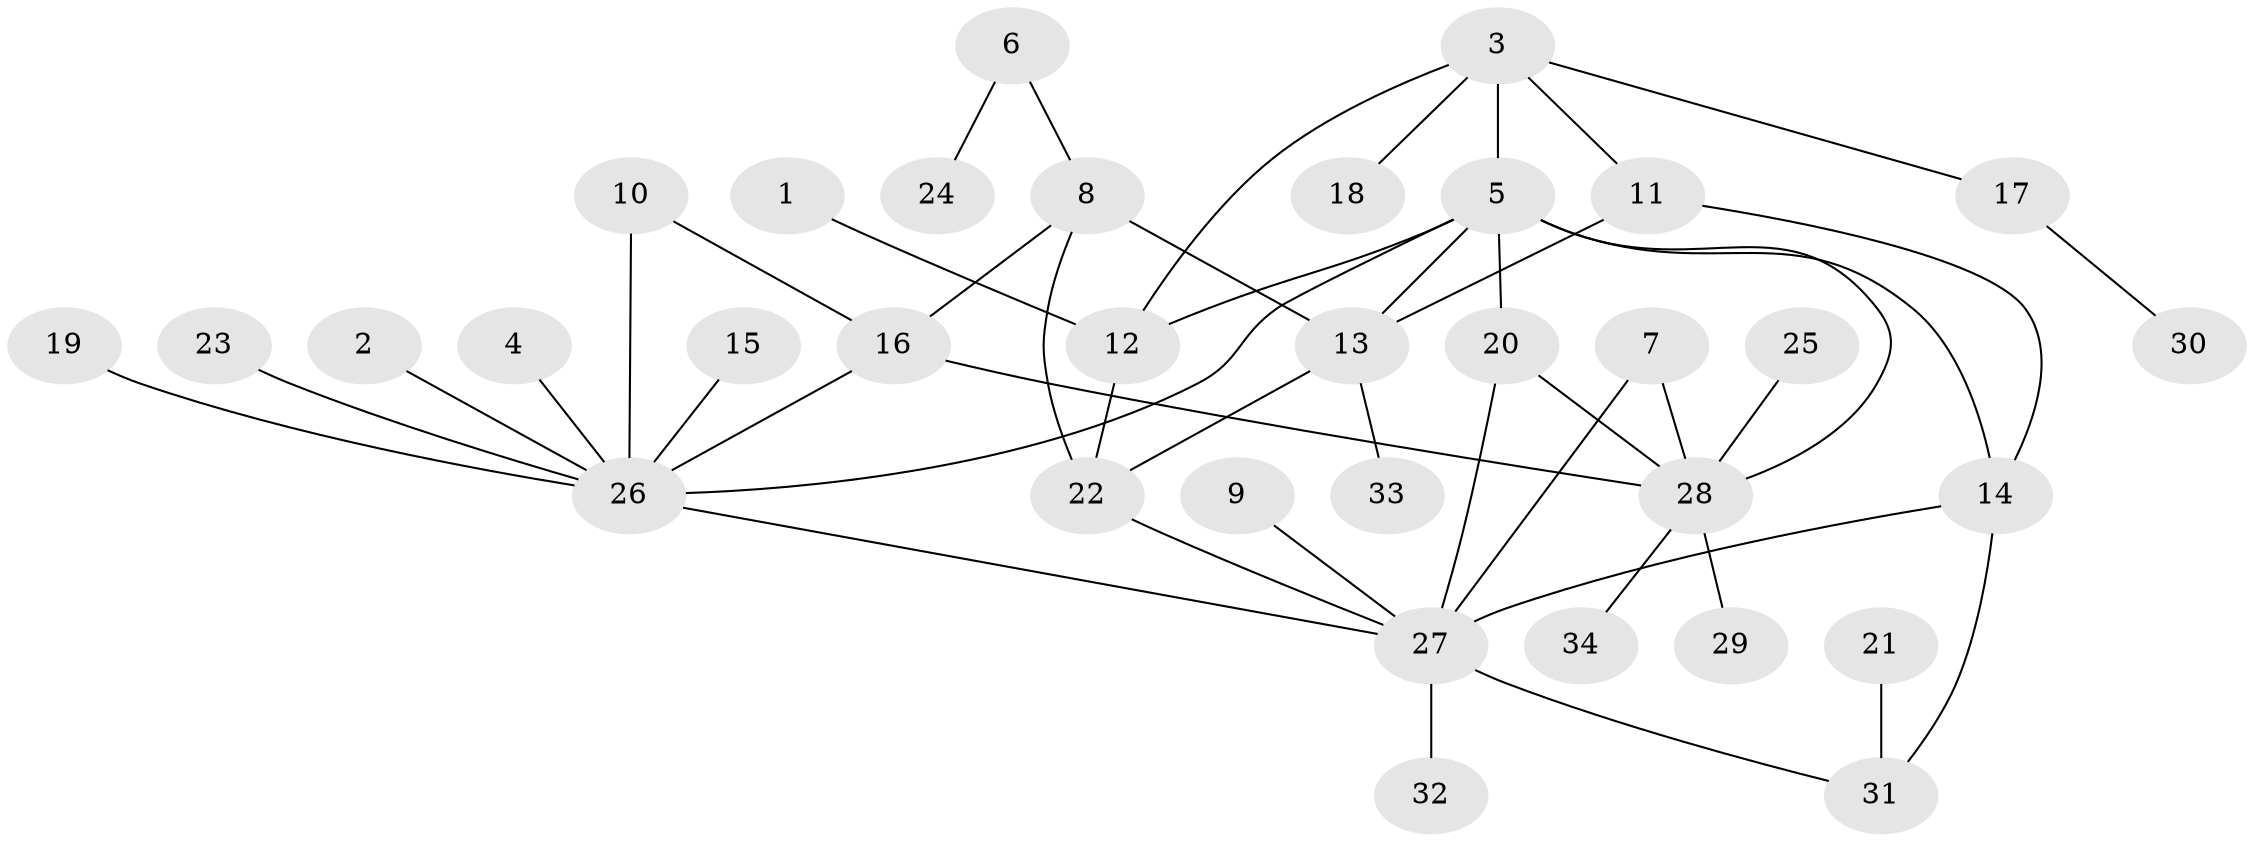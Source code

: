 // original degree distribution, {6: 0.058823529411764705, 7: 0.014705882352941176, 5: 0.08823529411764706, 4: 0.014705882352941176, 11: 0.014705882352941176, 9: 0.029411764705882353, 2: 0.10294117647058823, 1: 0.6029411764705882, 3: 0.07352941176470588}
// Generated by graph-tools (version 1.1) at 2025/37/03/04/25 23:37:35]
// undirected, 34 vertices, 47 edges
graph export_dot {
  node [color=gray90,style=filled];
  1;
  2;
  3;
  4;
  5;
  6;
  7;
  8;
  9;
  10;
  11;
  12;
  13;
  14;
  15;
  16;
  17;
  18;
  19;
  20;
  21;
  22;
  23;
  24;
  25;
  26;
  27;
  28;
  29;
  30;
  31;
  32;
  33;
  34;
  1 -- 12 [weight=1.0];
  2 -- 26 [weight=1.0];
  3 -- 5 [weight=1.0];
  3 -- 11 [weight=1.0];
  3 -- 12 [weight=1.0];
  3 -- 17 [weight=1.0];
  3 -- 18 [weight=1.0];
  4 -- 26 [weight=1.0];
  5 -- 12 [weight=1.0];
  5 -- 13 [weight=1.0];
  5 -- 14 [weight=1.0];
  5 -- 20 [weight=1.0];
  5 -- 26 [weight=1.0];
  5 -- 28 [weight=1.0];
  6 -- 8 [weight=1.0];
  6 -- 24 [weight=1.0];
  7 -- 27 [weight=1.0];
  7 -- 28 [weight=1.0];
  8 -- 13 [weight=1.0];
  8 -- 16 [weight=1.0];
  8 -- 22 [weight=1.0];
  9 -- 27 [weight=1.0];
  10 -- 16 [weight=1.0];
  10 -- 26 [weight=1.0];
  11 -- 13 [weight=1.0];
  11 -- 14 [weight=1.0];
  12 -- 22 [weight=1.0];
  13 -- 22 [weight=1.0];
  13 -- 33 [weight=1.0];
  14 -- 27 [weight=1.0];
  14 -- 31 [weight=1.0];
  15 -- 26 [weight=1.0];
  16 -- 26 [weight=1.0];
  16 -- 28 [weight=1.0];
  17 -- 30 [weight=1.0];
  19 -- 26 [weight=1.0];
  20 -- 27 [weight=1.0];
  20 -- 28 [weight=1.0];
  21 -- 31 [weight=1.0];
  22 -- 27 [weight=1.0];
  23 -- 26 [weight=1.0];
  25 -- 28 [weight=1.0];
  26 -- 27 [weight=1.0];
  27 -- 31 [weight=1.0];
  27 -- 32 [weight=1.0];
  28 -- 29 [weight=1.0];
  28 -- 34 [weight=1.0];
}
